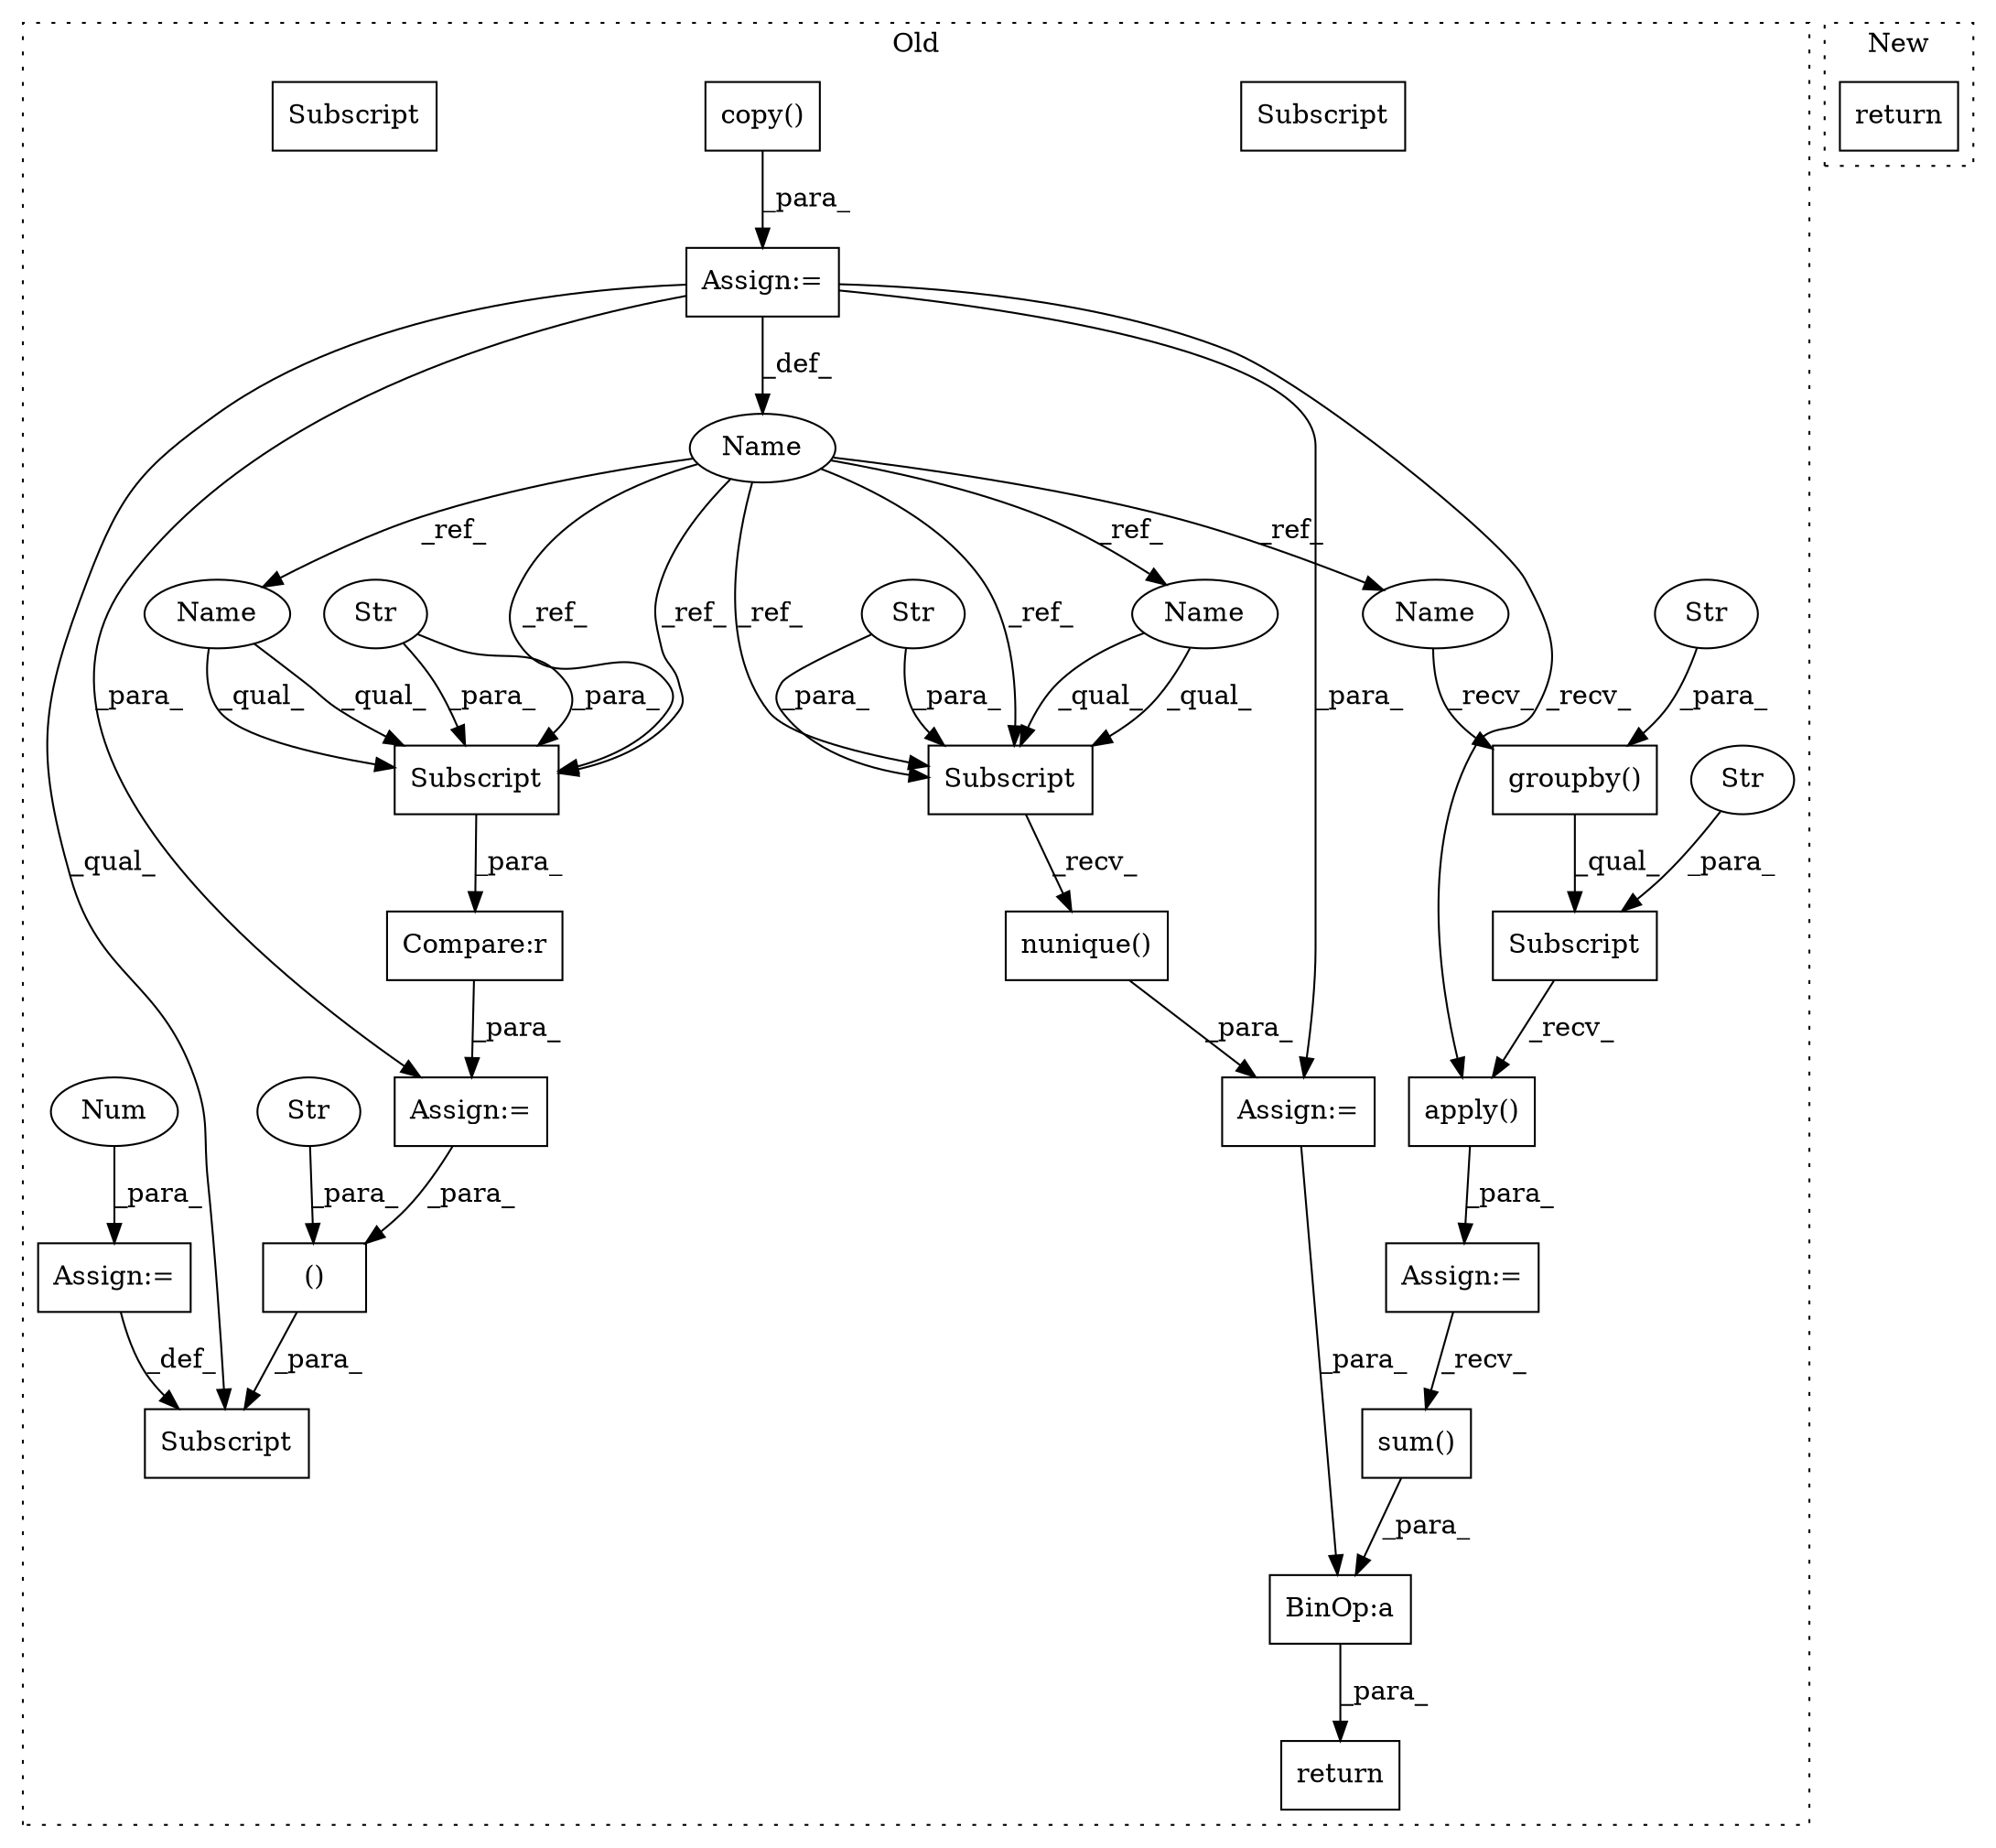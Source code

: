 digraph G {
subgraph cluster0 {
1 [label="nunique()" a="75" s="359" l="29" shape="box"];
3 [label="Assign:=" a="68" s="356" l="3" shape="box"];
4 [label="BinOp:a" a="82" s="546" l="3" shape="box"];
5 [label="Assign:=" a="68" s="468" l="3" shape="box"];
6 [label="return" a="93" s="526" l="7" shape="box"];
7 [label="Subscript" a="63" s="359,0" l="19,0" shape="box"];
8 [label="Str" a="66" s="368" l="9" shape="ellipse"];
9 [label="copy()" a="75" s="285" l="11" shape="box"];
10 [label="()" a="54" s="442" l="8" shape="box"];
11 [label="Subscript" a="63" s="471,0" l="35,0" shape="box"];
12 [label="Str" a="66" s="499" l="6" shape="ellipse"];
13 [label="Compare:r" a="40" s="400" l="20" shape="box"];
14 [label="Subscript" a="63" s="400,0" l="16,0" shape="box"];
15 [label="Str" a="66" s="409" l="6" shape="ellipse"];
16 [label="Subscript" a="63" s="425,0" l="26,0" shape="box"];
17 [label="Str" a="66" s="444" l="6" shape="ellipse"];
18 [label="groupby()" a="75" s="471,497" l="17,1" shape="box"];
19 [label="Str" a="66" s="488" l="9" shape="ellipse"];
20 [label="sum()" a="75" s="533" l="13" shape="box"];
21 [label="apply()" a="75" s="471,520" l="42,1" shape="box"];
22 [label="Name" a="87" s="274" l="8" shape="ellipse"];
23 [label="Assign:=" a="68" s="451" l="3" shape="box"];
24 [label="Num" a="76" s="454" l="2" shape="ellipse"];
25 [label="Assign:=" a="68" s="397" l="3" shape="box"];
26 [label="Assign:=" a="68" s="282" l="3" shape="box"];
27 [label="Subscript" a="63" s="359,0" l="19,0" shape="box"];
28 [label="Subscript" a="63" s="400,0" l="16,0" shape="box"];
29 [label="Name" a="87" s="400" l="8" shape="ellipse"];
30 [label="Name" a="87" s="359" l="8" shape="ellipse"];
31 [label="Name" a="87" s="471" l="8" shape="ellipse"];
label = "Old";
style="dotted";
}
subgraph cluster1 {
2 [label="return" a="93" s="97" l="7" shape="box"];
label = "New";
style="dotted";
}
1 -> 3 [label="_para_"];
3 -> 4 [label="_para_"];
4 -> 6 [label="_para_"];
5 -> 20 [label="_recv_"];
8 -> 27 [label="_para_"];
8 -> 27 [label="_para_"];
9 -> 26 [label="_para_"];
10 -> 16 [label="_para_"];
11 -> 21 [label="_recv_"];
12 -> 11 [label="_para_"];
13 -> 25 [label="_para_"];
15 -> 28 [label="_para_"];
15 -> 28 [label="_para_"];
17 -> 10 [label="_para_"];
18 -> 11 [label="_qual_"];
19 -> 18 [label="_para_"];
20 -> 4 [label="_para_"];
21 -> 5 [label="_para_"];
22 -> 31 [label="_ref_"];
22 -> 28 [label="_ref_"];
22 -> 27 [label="_ref_"];
22 -> 29 [label="_ref_"];
22 -> 28 [label="_ref_"];
22 -> 27 [label="_ref_"];
22 -> 30 [label="_ref_"];
23 -> 16 [label="_def_"];
24 -> 23 [label="_para_"];
25 -> 10 [label="_para_"];
26 -> 16 [label="_qual_"];
26 -> 25 [label="_para_"];
26 -> 21 [label="_recv_"];
26 -> 3 [label="_para_"];
26 -> 22 [label="_def_"];
27 -> 1 [label="_recv_"];
28 -> 13 [label="_para_"];
29 -> 28 [label="_qual_"];
29 -> 28 [label="_qual_"];
30 -> 27 [label="_qual_"];
30 -> 27 [label="_qual_"];
31 -> 18 [label="_recv_"];
}